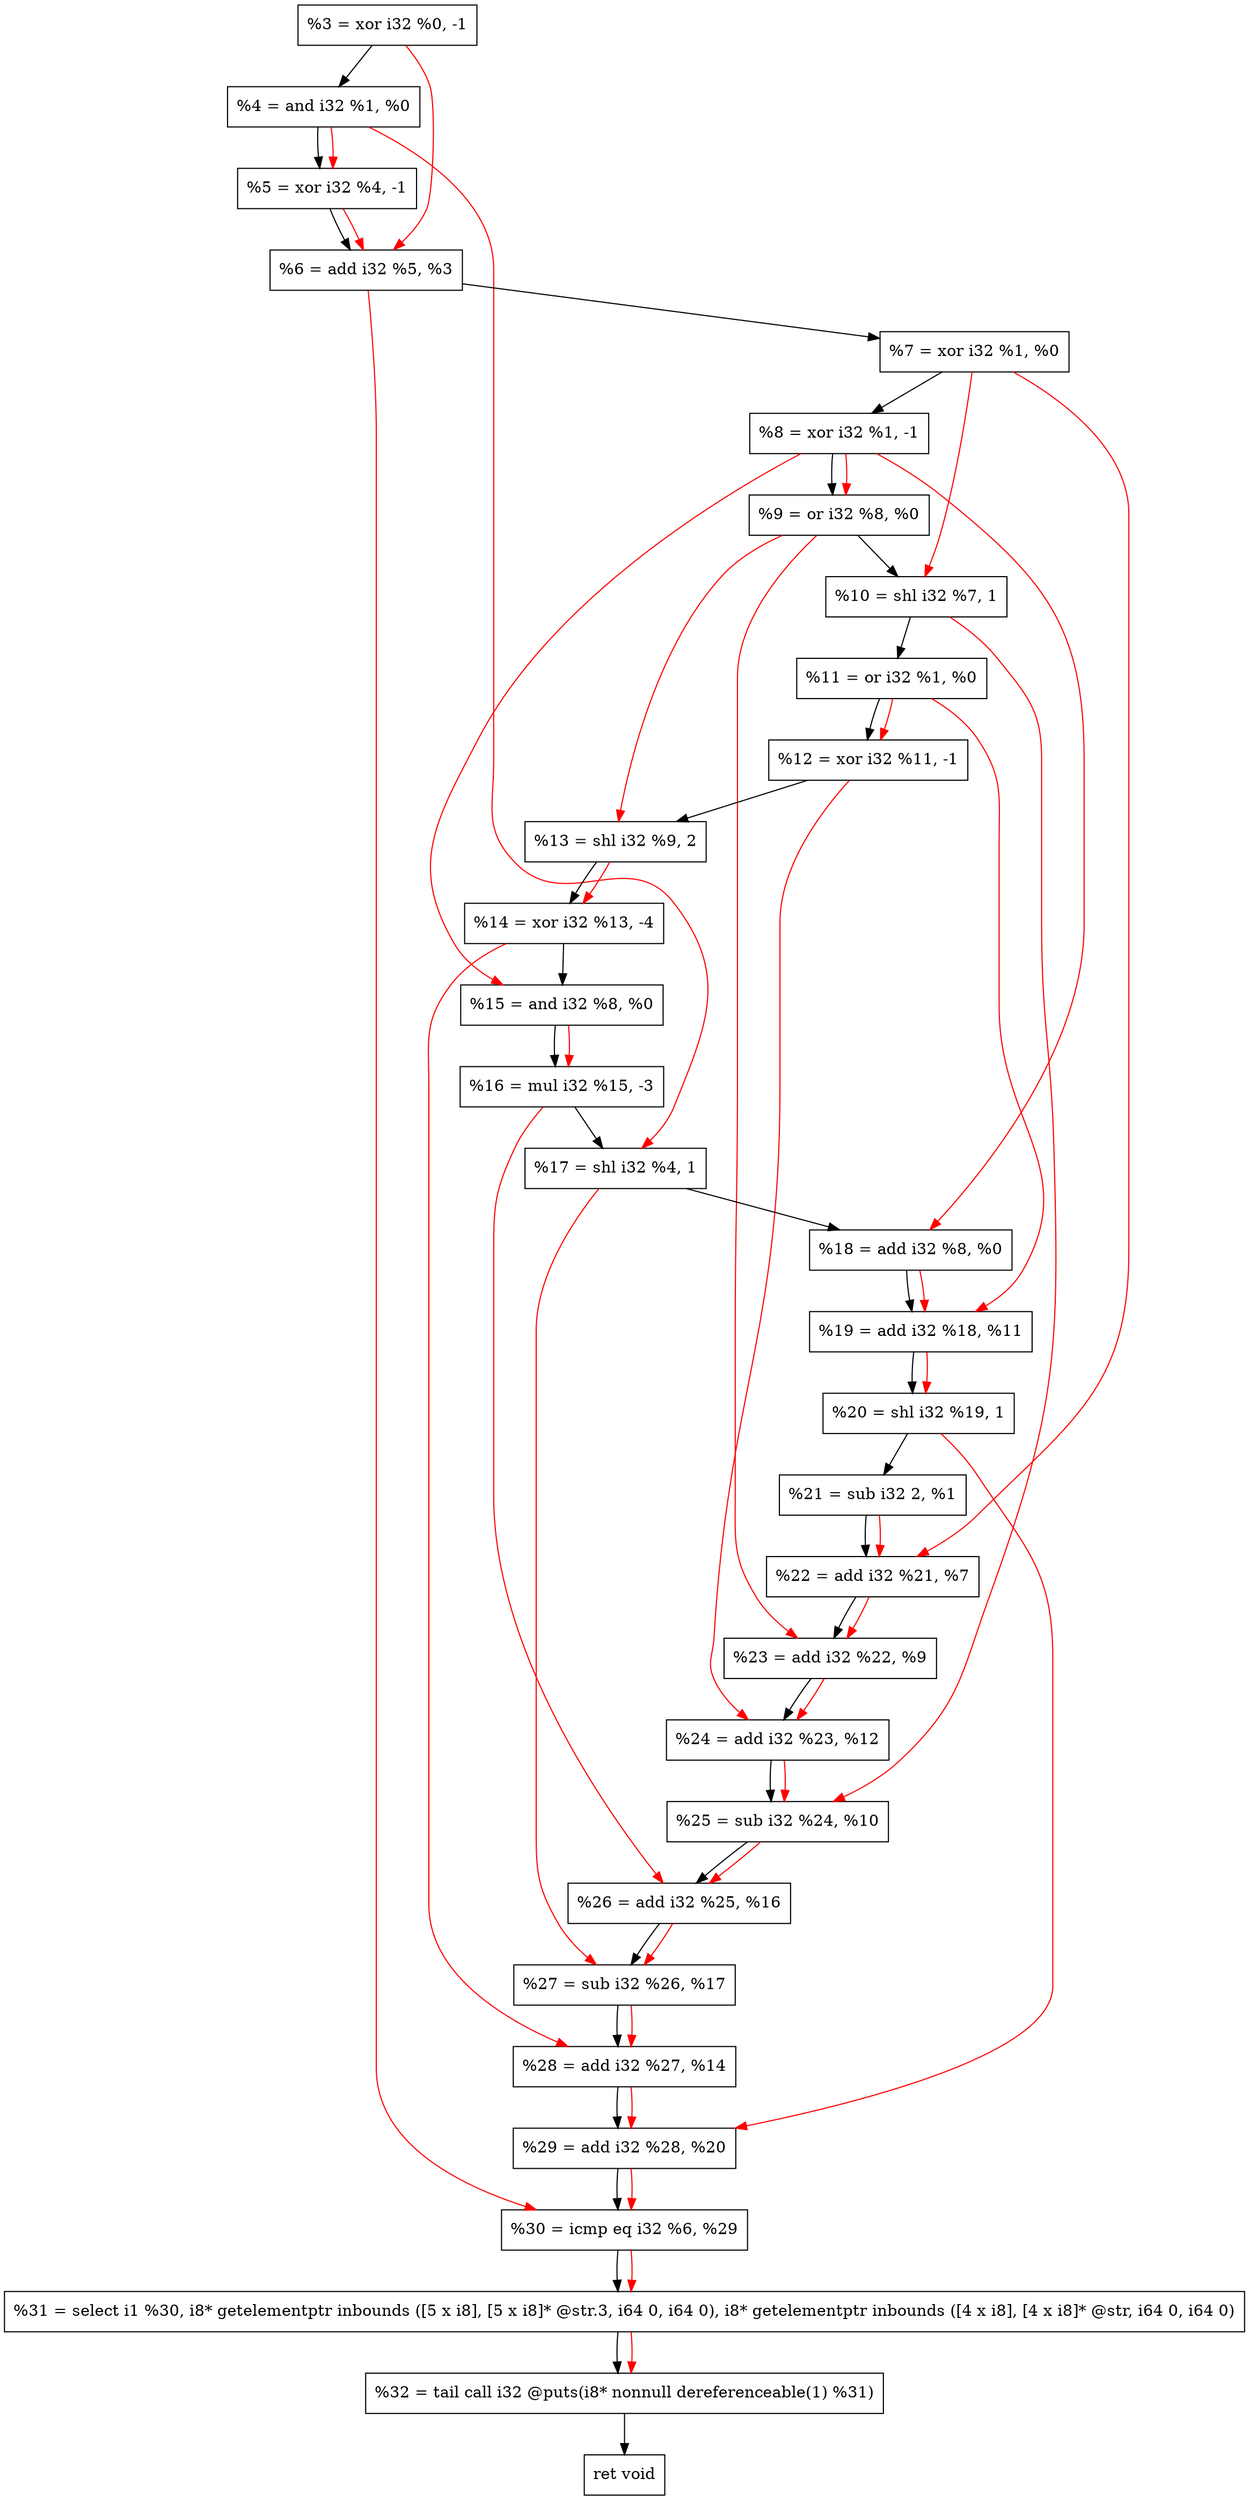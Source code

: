 digraph "DFG for'crackme' function" {
	Node0x85dc40[shape=record, label="  %3 = xor i32 %0, -1"];
	Node0x85dcb0[shape=record, label="  %4 = and i32 %1, %0"];
	Node0x85dd70[shape=record, label="  %5 = xor i32 %4, -1"];
	Node0x85dde0[shape=record, label="  %6 = add i32 %5, %3"];
	Node0x85de50[shape=record, label="  %7 = xor i32 %1, %0"];
	Node0x85dec0[shape=record, label="  %8 = xor i32 %1, -1"];
	Node0x85df30[shape=record, label="  %9 = or i32 %8, %0"];
	Node0x85dfa0[shape=record, label="  %10 = shl i32 %7, 1"];
	Node0x85e010[shape=record, label="  %11 = or i32 %1, %0"];
	Node0x85e080[shape=record, label="  %12 = xor i32 %11, -1"];
	Node0x85e120[shape=record, label="  %13 = shl i32 %9, 2"];
	Node0x85e1c0[shape=record, label="  %14 = xor i32 %13, -4"];
	Node0x85e230[shape=record, label="  %15 = and i32 %8, %0"];
	Node0x85e2d0[shape=record, label="  %16 = mul i32 %15, -3"];
	Node0x85e340[shape=record, label="  %17 = shl i32 %4, 1"];
	Node0x85e3b0[shape=record, label="  %18 = add i32 %8, %0"];
	Node0x85e420[shape=record, label="  %19 = add i32 %18, %11"];
	Node0x85e490[shape=record, label="  %20 = shl i32 %19, 1"];
	Node0x85e500[shape=record, label="  %21 = sub i32 2, %1"];
	Node0x85e570[shape=record, label="  %22 = add i32 %21, %7"];
	Node0x85e5e0[shape=record, label="  %23 = add i32 %22, %9"];
	Node0x85e650[shape=record, label="  %24 = add i32 %23, %12"];
	Node0x85e6c0[shape=record, label="  %25 = sub i32 %24, %10"];
	Node0x85e730[shape=record, label="  %26 = add i32 %25, %16"];
	Node0x85e7a0[shape=record, label="  %27 = sub i32 %26, %17"];
	Node0x85e810[shape=record, label="  %28 = add i32 %27, %14"];
	Node0x85e880[shape=record, label="  %29 = add i32 %28, %20"];
	Node0x85e8f0[shape=record, label="  %30 = icmp eq i32 %6, %29"];
	Node0x7fe268[shape=record, label="  %31 = select i1 %30, i8* getelementptr inbounds ([5 x i8], [5 x i8]* @str.3, i64 0, i64 0), i8* getelementptr inbounds ([4 x i8], [4 x i8]* @str, i64 0, i64 0)"];
	Node0x85ed90[shape=record, label="  %32 = tail call i32 @puts(i8* nonnull dereferenceable(1) %31)"];
	Node0x85eff0[shape=record, label="  ret void"];
	Node0x85dc40 -> Node0x85dcb0;
	Node0x85dcb0 -> Node0x85dd70;
	Node0x85dd70 -> Node0x85dde0;
	Node0x85dde0 -> Node0x85de50;
	Node0x85de50 -> Node0x85dec0;
	Node0x85dec0 -> Node0x85df30;
	Node0x85df30 -> Node0x85dfa0;
	Node0x85dfa0 -> Node0x85e010;
	Node0x85e010 -> Node0x85e080;
	Node0x85e080 -> Node0x85e120;
	Node0x85e120 -> Node0x85e1c0;
	Node0x85e1c0 -> Node0x85e230;
	Node0x85e230 -> Node0x85e2d0;
	Node0x85e2d0 -> Node0x85e340;
	Node0x85e340 -> Node0x85e3b0;
	Node0x85e3b0 -> Node0x85e420;
	Node0x85e420 -> Node0x85e490;
	Node0x85e490 -> Node0x85e500;
	Node0x85e500 -> Node0x85e570;
	Node0x85e570 -> Node0x85e5e0;
	Node0x85e5e0 -> Node0x85e650;
	Node0x85e650 -> Node0x85e6c0;
	Node0x85e6c0 -> Node0x85e730;
	Node0x85e730 -> Node0x85e7a0;
	Node0x85e7a0 -> Node0x85e810;
	Node0x85e810 -> Node0x85e880;
	Node0x85e880 -> Node0x85e8f0;
	Node0x85e8f0 -> Node0x7fe268;
	Node0x7fe268 -> Node0x85ed90;
	Node0x85ed90 -> Node0x85eff0;
edge [color=red]
	Node0x85dcb0 -> Node0x85dd70;
	Node0x85dd70 -> Node0x85dde0;
	Node0x85dc40 -> Node0x85dde0;
	Node0x85dec0 -> Node0x85df30;
	Node0x85de50 -> Node0x85dfa0;
	Node0x85e010 -> Node0x85e080;
	Node0x85df30 -> Node0x85e120;
	Node0x85e120 -> Node0x85e1c0;
	Node0x85dec0 -> Node0x85e230;
	Node0x85e230 -> Node0x85e2d0;
	Node0x85dcb0 -> Node0x85e340;
	Node0x85dec0 -> Node0x85e3b0;
	Node0x85e3b0 -> Node0x85e420;
	Node0x85e010 -> Node0x85e420;
	Node0x85e420 -> Node0x85e490;
	Node0x85e500 -> Node0x85e570;
	Node0x85de50 -> Node0x85e570;
	Node0x85e570 -> Node0x85e5e0;
	Node0x85df30 -> Node0x85e5e0;
	Node0x85e5e0 -> Node0x85e650;
	Node0x85e080 -> Node0x85e650;
	Node0x85e650 -> Node0x85e6c0;
	Node0x85dfa0 -> Node0x85e6c0;
	Node0x85e6c0 -> Node0x85e730;
	Node0x85e2d0 -> Node0x85e730;
	Node0x85e730 -> Node0x85e7a0;
	Node0x85e340 -> Node0x85e7a0;
	Node0x85e7a0 -> Node0x85e810;
	Node0x85e1c0 -> Node0x85e810;
	Node0x85e810 -> Node0x85e880;
	Node0x85e490 -> Node0x85e880;
	Node0x85dde0 -> Node0x85e8f0;
	Node0x85e880 -> Node0x85e8f0;
	Node0x85e8f0 -> Node0x7fe268;
	Node0x7fe268 -> Node0x85ed90;
}
